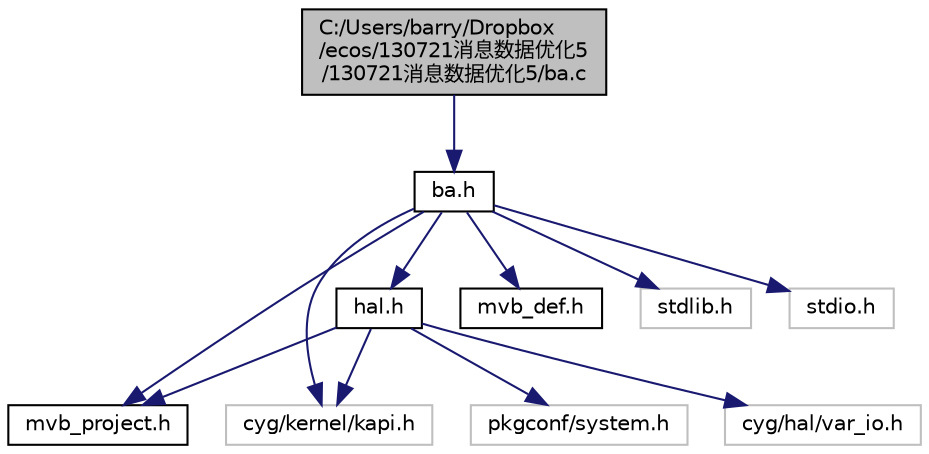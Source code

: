 digraph "C:/Users/barry/Dropbox/ecos/130721消息数据优化5/130721消息数据优化5/ba.c"
{
  edge [fontname="Helvetica",fontsize="10",labelfontname="Helvetica",labelfontsize="10"];
  node [fontname="Helvetica",fontsize="10",shape=record];
  Node1 [label="C:/Users/barry/Dropbox\l/ecos/130721消息数据优化5\l/130721消息数据优化5/ba.c",height=0.2,width=0.4,color="black", fillcolor="grey75", style="filled" fontcolor="black"];
  Node1 -> Node2 [color="midnightblue",fontsize="10",style="solid",fontname="Helvetica"];
  Node2 [label="ba.h",height=0.2,width=0.4,color="black", fillcolor="white", style="filled",URL="$ba_8h.html"];
  Node2 -> Node3 [color="midnightblue",fontsize="10",style="solid",fontname="Helvetica"];
  Node3 [label="mvb_project.h",height=0.2,width=0.4,color="black", fillcolor="white", style="filled",URL="$mvb__project_8h.html"];
  Node2 -> Node4 [color="midnightblue",fontsize="10",style="solid",fontname="Helvetica"];
  Node4 [label="mvb_def.h",height=0.2,width=0.4,color="black", fillcolor="white", style="filled",URL="$mvb__def_8h.html"];
  Node2 -> Node5 [color="midnightblue",fontsize="10",style="solid",fontname="Helvetica"];
  Node5 [label="hal.h",height=0.2,width=0.4,color="black", fillcolor="white", style="filled",URL="$hal_8h.html"];
  Node5 -> Node3 [color="midnightblue",fontsize="10",style="solid",fontname="Helvetica"];
  Node5 -> Node6 [color="midnightblue",fontsize="10",style="solid",fontname="Helvetica"];
  Node6 [label="cyg/kernel/kapi.h",height=0.2,width=0.4,color="grey75", fillcolor="white", style="filled"];
  Node5 -> Node7 [color="midnightblue",fontsize="10",style="solid",fontname="Helvetica"];
  Node7 [label="pkgconf/system.h",height=0.2,width=0.4,color="grey75", fillcolor="white", style="filled"];
  Node5 -> Node8 [color="midnightblue",fontsize="10",style="solid",fontname="Helvetica"];
  Node8 [label="cyg/hal/var_io.h",height=0.2,width=0.4,color="grey75", fillcolor="white", style="filled"];
  Node2 -> Node6 [color="midnightblue",fontsize="10",style="solid",fontname="Helvetica"];
  Node2 -> Node9 [color="midnightblue",fontsize="10",style="solid",fontname="Helvetica"];
  Node9 [label="stdlib.h",height=0.2,width=0.4,color="grey75", fillcolor="white", style="filled"];
  Node2 -> Node10 [color="midnightblue",fontsize="10",style="solid",fontname="Helvetica"];
  Node10 [label="stdio.h",height=0.2,width=0.4,color="grey75", fillcolor="white", style="filled"];
}
